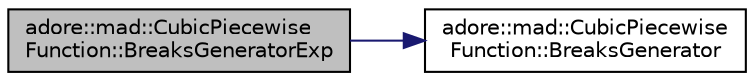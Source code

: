 digraph "adore::mad::CubicPiecewiseFunction::BreaksGeneratorExp"
{
 // LATEX_PDF_SIZE
  edge [fontname="Helvetica",fontsize="10",labelfontname="Helvetica",labelfontsize="10"];
  node [fontname="Helvetica",fontsize="10",shape=record];
  rankdir="LR";
  Node1 [label="adore::mad::CubicPiecewise\lFunction::BreaksGeneratorExp",height=0.2,width=0.4,color="black", fillcolor="grey75", style="filled", fontcolor="black",tooltip=" "];
  Node1 -> Node2 [color="midnightblue",fontsize="10",style="solid",fontname="Helvetica"];
  Node2 [label="adore::mad::CubicPiecewise\lFunction::BreaksGenerator",height=0.2,width=0.4,color="black", fillcolor="white", style="filled",URL="$classadore_1_1mad_1_1CubicPiecewiseFunction.html#a15eb9d7e521de072c1201a99a0431c59",tooltip=" "];
}
